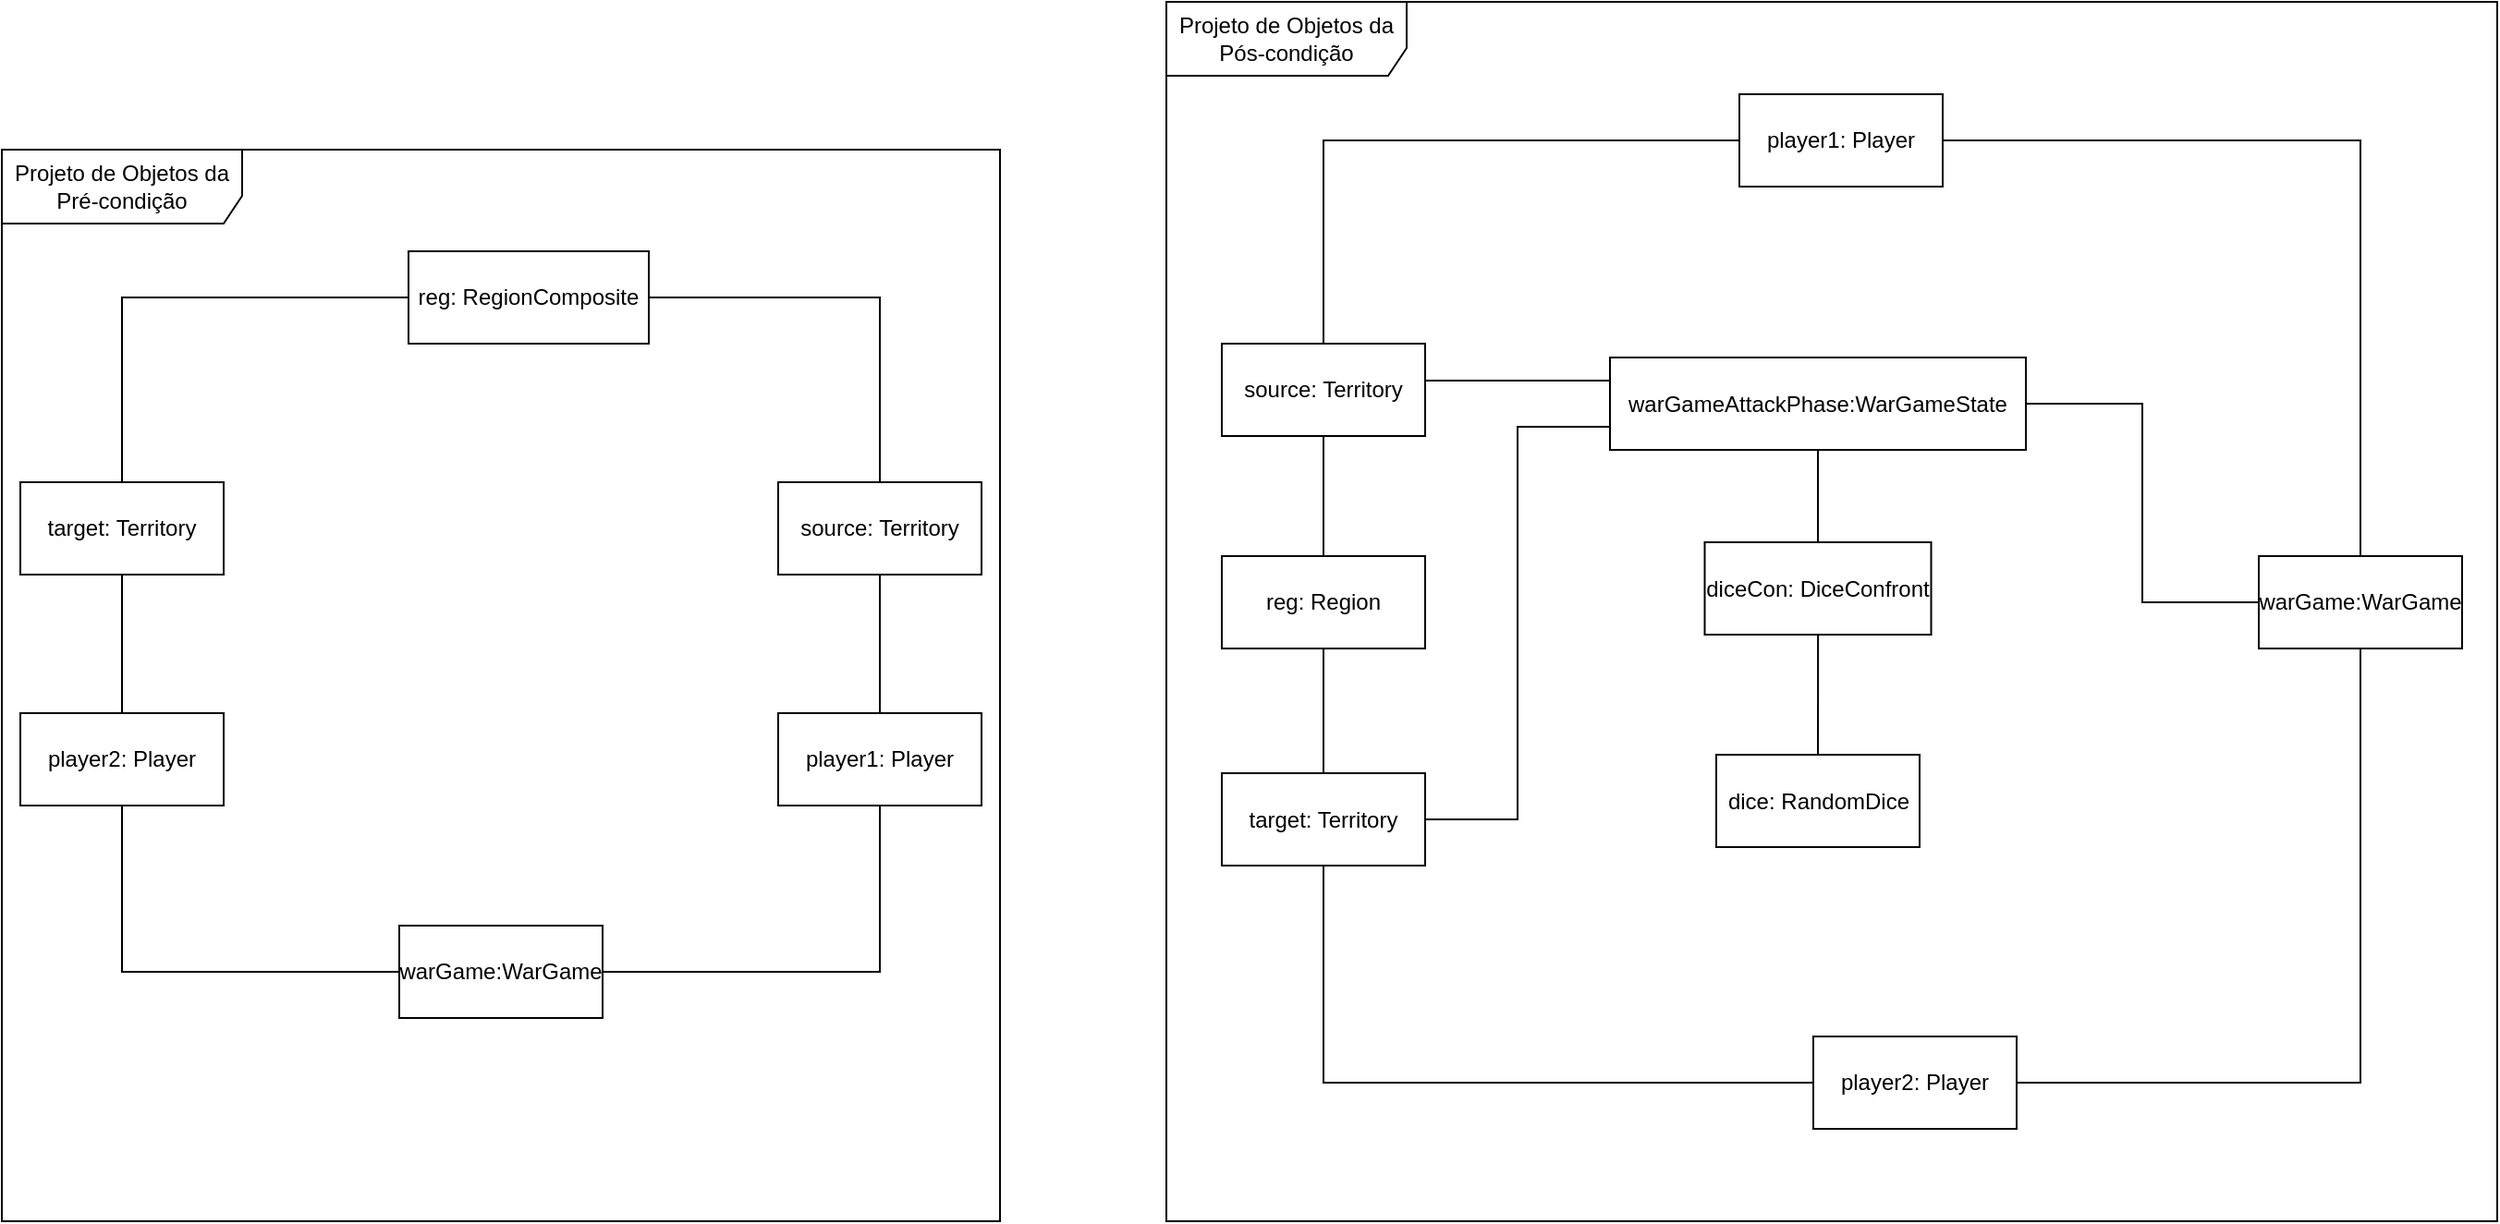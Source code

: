 <mxfile version="24.5.4" type="github">
  <diagram name="Página-1" id="5AZ9xxgZzm523hcU_7wC">
    <mxGraphModel dx="1972" dy="1134" grid="1" gridSize="10" guides="1" tooltips="1" connect="1" arrows="1" fold="1" page="1" pageScale="1" pageWidth="827" pageHeight="1169" math="0" shadow="0">
      <root>
        <mxCell id="0" />
        <mxCell id="1" parent="0" />
        <mxCell id="Sv66Rmfc2I0Jqb1ikX8F-1" style="edgeStyle=orthogonalEdgeStyle;rounded=0;orthogonalLoop=1;jettySize=auto;html=1;entryX=0.5;entryY=1;entryDx=0;entryDy=0;exitX=1;exitY=0.5;exitDx=0;exitDy=0;endArrow=none;endFill=0;" parent="1" source="Sv66Rmfc2I0Jqb1ikX8F-2" target="Sv66Rmfc2I0Jqb1ikX8F-6" edge="1">
          <mxGeometry relative="1" as="geometry" />
        </mxCell>
        <mxCell id="Sv66Rmfc2I0Jqb1ikX8F-2" value="warGame:WarGame" style="html=1;whiteSpace=wrap;" parent="1" vertex="1">
          <mxGeometry x="235" y="510" width="110" height="50" as="geometry" />
        </mxCell>
        <mxCell id="Sv66Rmfc2I0Jqb1ikX8F-3" style="edgeStyle=orthogonalEdgeStyle;rounded=0;orthogonalLoop=1;jettySize=auto;html=1;endArrow=none;endFill=0;entryX=0;entryY=0.5;entryDx=0;entryDy=0;exitX=0.5;exitY=1;exitDx=0;exitDy=0;" parent="1" source="Sv66Rmfc2I0Jqb1ikX8F-4" target="Sv66Rmfc2I0Jqb1ikX8F-2" edge="1">
          <mxGeometry relative="1" as="geometry" />
        </mxCell>
        <mxCell id="Sv66Rmfc2I0Jqb1ikX8F-4" value="player2: Player" style="html=1;whiteSpace=wrap;" parent="1" vertex="1">
          <mxGeometry x="30" y="395" width="110" height="50" as="geometry" />
        </mxCell>
        <mxCell id="Sv66Rmfc2I0Jqb1ikX8F-5" style="edgeStyle=orthogonalEdgeStyle;rounded=0;orthogonalLoop=1;jettySize=auto;html=1;entryX=0.5;entryY=1;entryDx=0;entryDy=0;endArrow=none;endFill=0;" parent="1" source="Sv66Rmfc2I0Jqb1ikX8F-6" target="Sv66Rmfc2I0Jqb1ikX8F-7" edge="1">
          <mxGeometry relative="1" as="geometry" />
        </mxCell>
        <mxCell id="Sv66Rmfc2I0Jqb1ikX8F-6" value="player1: Player" style="html=1;whiteSpace=wrap;" parent="1" vertex="1">
          <mxGeometry x="440" y="395" width="110" height="50" as="geometry" />
        </mxCell>
        <mxCell id="Sv66Rmfc2I0Jqb1ikX8F-7" value="source: Territory" style="html=1;whiteSpace=wrap;" parent="1" vertex="1">
          <mxGeometry x="440" y="270" width="110" height="50" as="geometry" />
        </mxCell>
        <mxCell id="Sv66Rmfc2I0Jqb1ikX8F-8" style="edgeStyle=orthogonalEdgeStyle;rounded=0;orthogonalLoop=1;jettySize=auto;html=1;entryX=0;entryY=0.5;entryDx=0;entryDy=0;endArrow=none;endFill=0;exitX=0.5;exitY=0;exitDx=0;exitDy=0;" parent="1" source="Sv66Rmfc2I0Jqb1ikX8F-10" target="Sv66Rmfc2I0Jqb1ikX8F-12" edge="1">
          <mxGeometry relative="1" as="geometry" />
        </mxCell>
        <mxCell id="Sv66Rmfc2I0Jqb1ikX8F-9" style="edgeStyle=orthogonalEdgeStyle;rounded=0;orthogonalLoop=1;jettySize=auto;html=1;entryX=0.5;entryY=0;entryDx=0;entryDy=0;endArrow=none;endFill=0;exitX=0.5;exitY=1;exitDx=0;exitDy=0;" parent="1" source="Sv66Rmfc2I0Jqb1ikX8F-10" target="Sv66Rmfc2I0Jqb1ikX8F-4" edge="1">
          <mxGeometry relative="1" as="geometry" />
        </mxCell>
        <mxCell id="Sv66Rmfc2I0Jqb1ikX8F-10" value="target: Territory" style="html=1;whiteSpace=wrap;" parent="1" vertex="1">
          <mxGeometry x="30" y="270" width="110" height="50" as="geometry" />
        </mxCell>
        <mxCell id="Sv66Rmfc2I0Jqb1ikX8F-11" style="edgeStyle=orthogonalEdgeStyle;rounded=0;orthogonalLoop=1;jettySize=auto;html=1;entryX=0.5;entryY=0;entryDx=0;entryDy=0;exitX=1;exitY=0.5;exitDx=0;exitDy=0;endArrow=none;endFill=0;" parent="1" source="Sv66Rmfc2I0Jqb1ikX8F-12" target="Sv66Rmfc2I0Jqb1ikX8F-7" edge="1">
          <mxGeometry relative="1" as="geometry" />
        </mxCell>
        <mxCell id="Sv66Rmfc2I0Jqb1ikX8F-12" value="reg: RegionComposite" style="html=1;whiteSpace=wrap;" parent="1" vertex="1">
          <mxGeometry x="240" y="145" width="130" height="50" as="geometry" />
        </mxCell>
        <mxCell id="Sv66Rmfc2I0Jqb1ikX8F-13" value="&lt;div&gt;Projeto de Objetos da Pré-condição&lt;/div&gt;" style="shape=umlFrame;whiteSpace=wrap;html=1;pointerEvents=0;width=130;height=40;" parent="1" vertex="1">
          <mxGeometry x="20" y="90" width="540" height="580" as="geometry" />
        </mxCell>
        <mxCell id="Sv66Rmfc2I0Jqb1ikX8F-14" style="edgeStyle=orthogonalEdgeStyle;rounded=0;orthogonalLoop=1;jettySize=auto;html=1;entryX=1;entryY=0.5;entryDx=0;entryDy=0;exitX=0.5;exitY=0;exitDx=0;exitDy=0;endArrow=none;endFill=0;" parent="1" source="Sv66Rmfc2I0Jqb1ikX8F-16" target="Sv66Rmfc2I0Jqb1ikX8F-22" edge="1">
          <mxGeometry relative="1" as="geometry" />
        </mxCell>
        <mxCell id="XS6bKfbtEwV6hFtHdjM9-11" style="edgeStyle=orthogonalEdgeStyle;rounded=0;orthogonalLoop=1;jettySize=auto;html=1;entryX=1;entryY=0.5;entryDx=0;entryDy=0;endArrow=none;endFill=0;" edge="1" parent="1" source="Sv66Rmfc2I0Jqb1ikX8F-16" target="XS6bKfbtEwV6hFtHdjM9-6">
          <mxGeometry relative="1" as="geometry" />
        </mxCell>
        <mxCell id="Sv66Rmfc2I0Jqb1ikX8F-16" value="warGame:WarGame" style="html=1;whiteSpace=wrap;" parent="1" vertex="1">
          <mxGeometry x="1241" y="310.0" width="110" height="50" as="geometry" />
        </mxCell>
        <mxCell id="Sv66Rmfc2I0Jqb1ikX8F-17" style="edgeStyle=orthogonalEdgeStyle;rounded=0;orthogonalLoop=1;jettySize=auto;html=1;endArrow=none;endFill=0;entryX=0.5;entryY=1;entryDx=0;entryDy=0;exitX=1;exitY=0.5;exitDx=0;exitDy=0;" parent="1" source="Sv66Rmfc2I0Jqb1ikX8F-19" target="Sv66Rmfc2I0Jqb1ikX8F-16" edge="1">
          <mxGeometry relative="1" as="geometry" />
        </mxCell>
        <mxCell id="Sv66Rmfc2I0Jqb1ikX8F-19" value="player2: Player" style="html=1;whiteSpace=wrap;" parent="1" vertex="1">
          <mxGeometry x="1000" y="570" width="110" height="50" as="geometry" />
        </mxCell>
        <mxCell id="Sv66Rmfc2I0Jqb1ikX8F-20" style="edgeStyle=orthogonalEdgeStyle;rounded=0;orthogonalLoop=1;jettySize=auto;html=1;entryX=0.5;entryY=0;entryDx=0;entryDy=0;endArrow=none;endFill=0;" parent="1" source="Sv66Rmfc2I0Jqb1ikX8F-22" target="Sv66Rmfc2I0Jqb1ikX8F-23" edge="1">
          <mxGeometry relative="1" as="geometry" />
        </mxCell>
        <mxCell id="Sv66Rmfc2I0Jqb1ikX8F-22" value="player1: Player" style="html=1;whiteSpace=wrap;" parent="1" vertex="1">
          <mxGeometry x="960" y="60.0" width="110" height="50" as="geometry" />
        </mxCell>
        <mxCell id="XS6bKfbtEwV6hFtHdjM9-13" style="edgeStyle=orthogonalEdgeStyle;rounded=0;orthogonalLoop=1;jettySize=auto;html=1;entryX=0;entryY=0.25;entryDx=0;entryDy=0;exitX=1;exitY=0.25;exitDx=0;exitDy=0;endArrow=none;endFill=0;" edge="1" parent="1" source="Sv66Rmfc2I0Jqb1ikX8F-23" target="XS6bKfbtEwV6hFtHdjM9-6">
          <mxGeometry relative="1" as="geometry">
            <Array as="points">
              <mxPoint x="790" y="215" />
            </Array>
          </mxGeometry>
        </mxCell>
        <mxCell id="Sv66Rmfc2I0Jqb1ikX8F-23" value="source: Territory" style="html=1;whiteSpace=wrap;" parent="1" vertex="1">
          <mxGeometry x="680" y="195.0" width="110" height="50" as="geometry" />
        </mxCell>
        <mxCell id="Sv66Rmfc2I0Jqb1ikX8F-24" style="edgeStyle=orthogonalEdgeStyle;rounded=0;orthogonalLoop=1;jettySize=auto;html=1;entryX=0.5;entryY=1;entryDx=0;entryDy=0;endArrow=none;endFill=0;" parent="1" source="Sv66Rmfc2I0Jqb1ikX8F-26" target="Sv66Rmfc2I0Jqb1ikX8F-28" edge="1">
          <mxGeometry relative="1" as="geometry" />
        </mxCell>
        <mxCell id="XS6bKfbtEwV6hFtHdjM9-10" style="edgeStyle=orthogonalEdgeStyle;rounded=0;orthogonalLoop=1;jettySize=auto;html=1;entryX=0;entryY=0.5;entryDx=0;entryDy=0;exitX=0.5;exitY=1;exitDx=0;exitDy=0;endArrow=none;endFill=0;" edge="1" parent="1" source="Sv66Rmfc2I0Jqb1ikX8F-26" target="Sv66Rmfc2I0Jqb1ikX8F-19">
          <mxGeometry relative="1" as="geometry" />
        </mxCell>
        <mxCell id="XS6bKfbtEwV6hFtHdjM9-12" style="edgeStyle=orthogonalEdgeStyle;rounded=0;orthogonalLoop=1;jettySize=auto;html=1;entryX=0;entryY=0.75;entryDx=0;entryDy=0;endArrow=none;endFill=0;" edge="1" parent="1" source="Sv66Rmfc2I0Jqb1ikX8F-26" target="XS6bKfbtEwV6hFtHdjM9-6">
          <mxGeometry relative="1" as="geometry" />
        </mxCell>
        <mxCell id="Sv66Rmfc2I0Jqb1ikX8F-26" value="target: Territory" style="html=1;whiteSpace=wrap;" parent="1" vertex="1">
          <mxGeometry x="680" y="427.5" width="110" height="50" as="geometry" />
        </mxCell>
        <mxCell id="Sv66Rmfc2I0Jqb1ikX8F-27" style="edgeStyle=orthogonalEdgeStyle;rounded=0;orthogonalLoop=1;jettySize=auto;html=1;entryX=0.5;entryY=1;entryDx=0;entryDy=0;exitX=0.5;exitY=0;exitDx=0;exitDy=0;endArrow=none;endFill=0;" parent="1" source="Sv66Rmfc2I0Jqb1ikX8F-28" target="Sv66Rmfc2I0Jqb1ikX8F-23" edge="1">
          <mxGeometry relative="1" as="geometry" />
        </mxCell>
        <mxCell id="Sv66Rmfc2I0Jqb1ikX8F-28" value="reg: Region" style="html=1;whiteSpace=wrap;" parent="1" vertex="1">
          <mxGeometry x="680" y="310.0" width="110" height="50" as="geometry" />
        </mxCell>
        <mxCell id="Sv66Rmfc2I0Jqb1ikX8F-29" value="&lt;div&gt;Projeto de Objetos da Pós-condição&lt;/div&gt;" style="shape=umlFrame;whiteSpace=wrap;html=1;pointerEvents=0;width=130;height=40;" parent="1" vertex="1">
          <mxGeometry x="650" y="10" width="720" height="660" as="geometry" />
        </mxCell>
        <mxCell id="Sv66Rmfc2I0Jqb1ikX8F-32" style="edgeStyle=orthogonalEdgeStyle;rounded=0;orthogonalLoop=1;jettySize=auto;html=1;endArrow=none;endFill=0;" parent="1" source="Sv66Rmfc2I0Jqb1ikX8F-33" target="Sv66Rmfc2I0Jqb1ikX8F-34" edge="1">
          <mxGeometry relative="1" as="geometry" />
        </mxCell>
        <mxCell id="Sv66Rmfc2I0Jqb1ikX8F-33" value="diceCon: DiceConfront" style="html=1;whiteSpace=wrap;" parent="1" vertex="1">
          <mxGeometry x="941.25" y="302.5" width="122.5" height="50" as="geometry" />
        </mxCell>
        <mxCell id="Sv66Rmfc2I0Jqb1ikX8F-34" value="dice: RandomDice" style="html=1;whiteSpace=wrap;" parent="1" vertex="1">
          <mxGeometry x="947.5" y="417.5" width="110" height="50" as="geometry" />
        </mxCell>
        <mxCell id="XS6bKfbtEwV6hFtHdjM9-7" style="edgeStyle=orthogonalEdgeStyle;rounded=0;orthogonalLoop=1;jettySize=auto;html=1;entryX=0.5;entryY=0;entryDx=0;entryDy=0;exitX=0.5;exitY=1;exitDx=0;exitDy=0;endArrow=none;endFill=0;" edge="1" parent="1" source="XS6bKfbtEwV6hFtHdjM9-6" target="Sv66Rmfc2I0Jqb1ikX8F-33">
          <mxGeometry relative="1" as="geometry" />
        </mxCell>
        <mxCell id="XS6bKfbtEwV6hFtHdjM9-6" value="warGameAttackPhase:WarGameState" style="html=1;whiteSpace=wrap;" vertex="1" parent="1">
          <mxGeometry x="890" y="202.5" width="225" height="50" as="geometry" />
        </mxCell>
      </root>
    </mxGraphModel>
  </diagram>
</mxfile>
